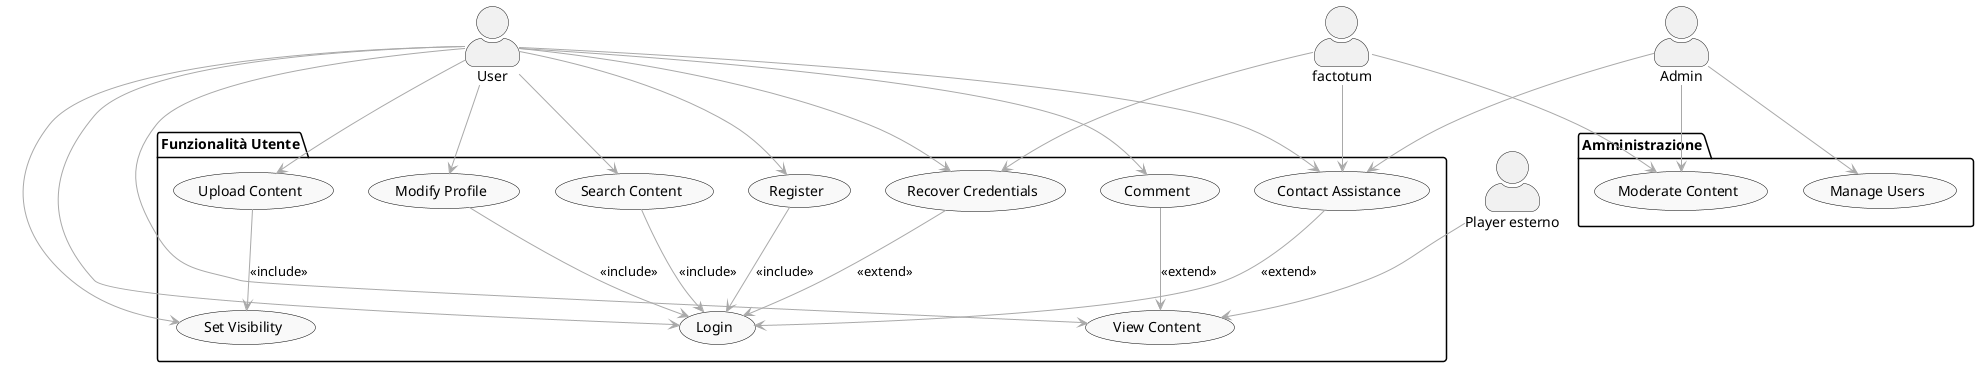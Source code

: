 @startuml
top to bottom direction
skinparam actorStyle awesome
skinparam usecase {
  BackgroundColor #f9f9f9
  BorderColor Black
  ArrowColor DarkGray
}

actor "User" as Utente
actor "Admin" as Root
actor "Player esterno" as Player
actor "factotum" as Bot

package "Funzionalità Utente" {
  usecase "Register" as UC1
  usecase "Login" as UC2
  usecase "Recover Credentials" as UC3
  usecase "Modify Profile" as UC4
  usecase "Upload Content" as UC5
  usecase "Set Visibility" as UC6
  usecase "View Content" as UC7
  usecase "Search Content" as UC8
  usecase "Comment" as UC9
  usecase "Contact Assistance" as UC12
}

package "Amministrazione" {
  usecase "Moderate Content" as UC10
  usecase "Manage Users" as UC11
}

' INCLUDE relationships
UC1 --> UC2 : <<include>>
UC4 --> UC2 : <<include>>
UC5 --> UC6 : <<include>>
UC8 --> UC2 : <<include>>

' LOGIN as optional for assistance
UC12 --> UC2 : <<extend>>

' EXTEND relationships
UC3 --> UC2 : <<extend>>
UC9 --> UC7 : <<extend>>

' USER interactions
Utente --> UC1
Utente --> UC2
Utente --> UC3
Utente --> UC4
Utente --> UC5
Utente --> UC6
Utente --> UC7
Utente --> UC8
Utente --> UC9
Utente --> UC12

' ADMIN interactions
Root --> UC10
Root --> UC11
Root --> UC12

' AUTOMATED interactions
Bot --> UC3
Bot --> UC10
Bot --> UC12

' PLAYER external system
Player --> UC7
@enduml
